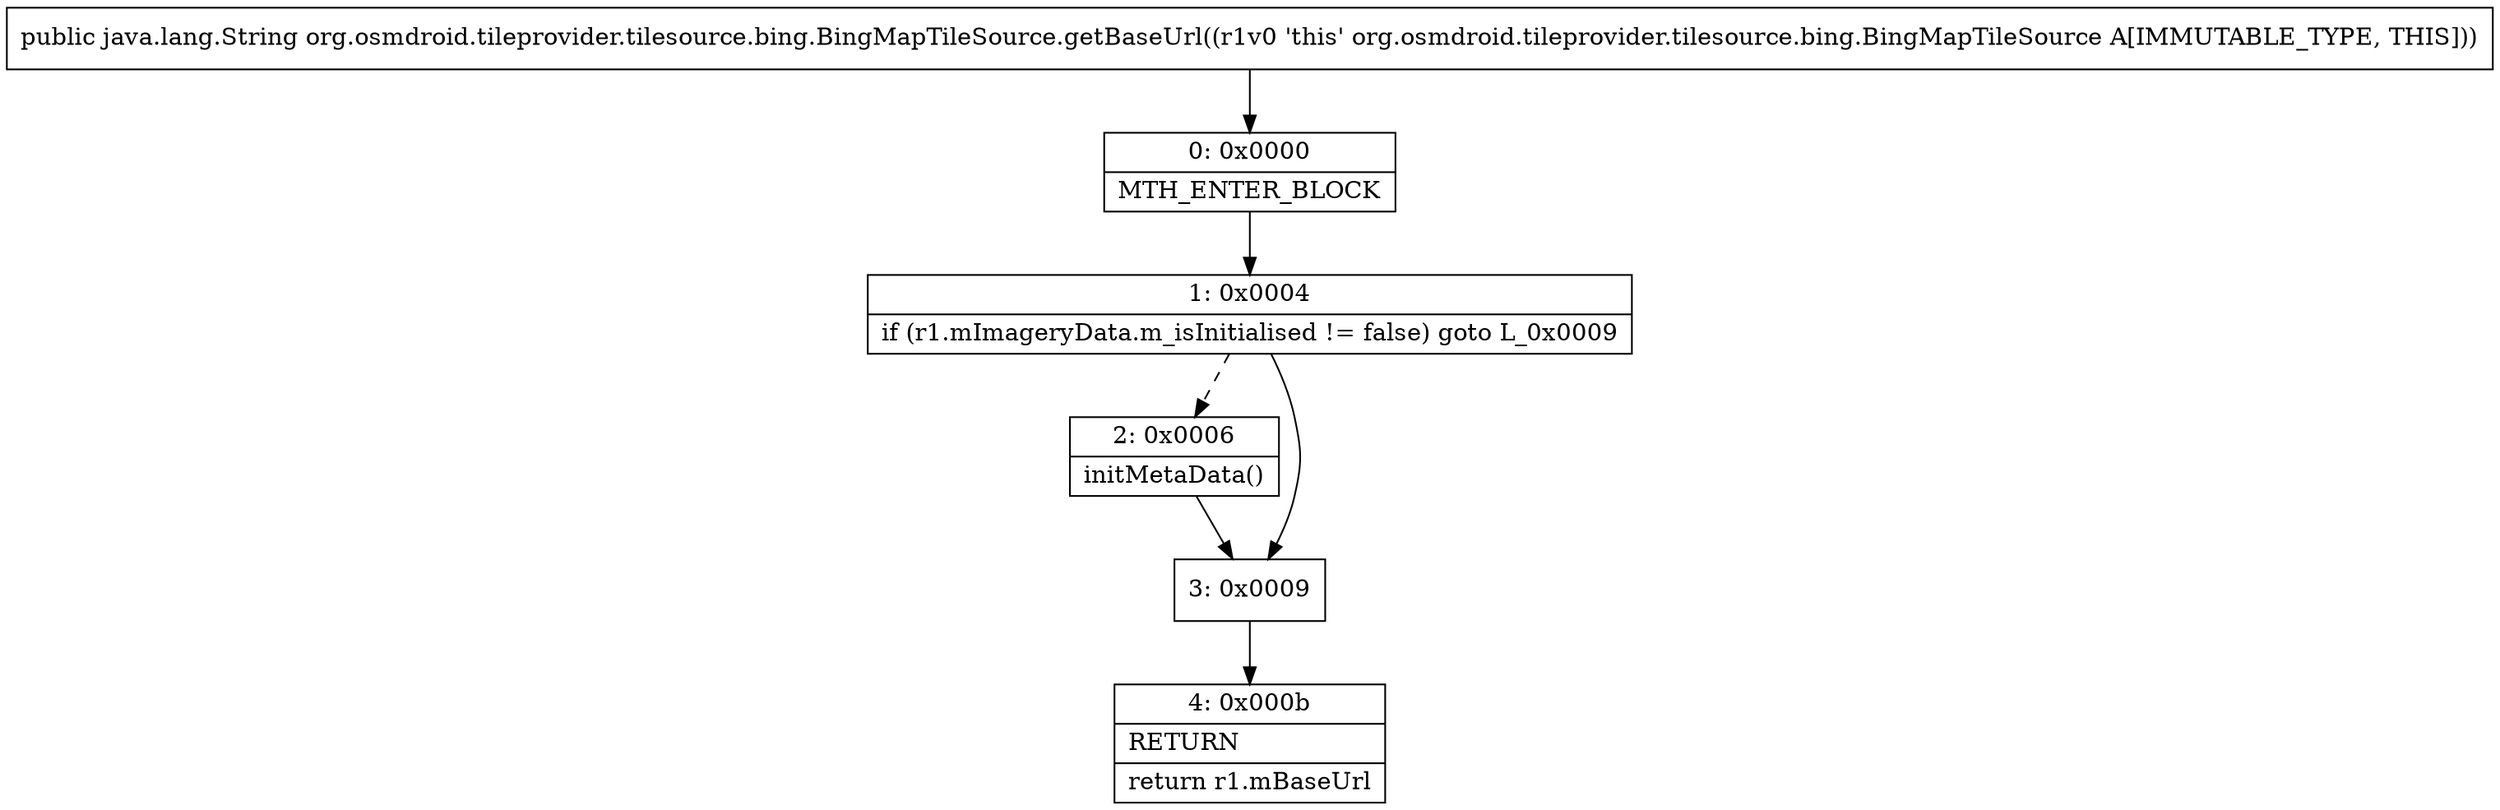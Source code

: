 digraph "CFG fororg.osmdroid.tileprovider.tilesource.bing.BingMapTileSource.getBaseUrl()Ljava\/lang\/String;" {
Node_0 [shape=record,label="{0\:\ 0x0000|MTH_ENTER_BLOCK\l}"];
Node_1 [shape=record,label="{1\:\ 0x0004|if (r1.mImageryData.m_isInitialised != false) goto L_0x0009\l}"];
Node_2 [shape=record,label="{2\:\ 0x0006|initMetaData()\l}"];
Node_3 [shape=record,label="{3\:\ 0x0009}"];
Node_4 [shape=record,label="{4\:\ 0x000b|RETURN\l|return r1.mBaseUrl\l}"];
MethodNode[shape=record,label="{public java.lang.String org.osmdroid.tileprovider.tilesource.bing.BingMapTileSource.getBaseUrl((r1v0 'this' org.osmdroid.tileprovider.tilesource.bing.BingMapTileSource A[IMMUTABLE_TYPE, THIS])) }"];
MethodNode -> Node_0;
Node_0 -> Node_1;
Node_1 -> Node_2[style=dashed];
Node_1 -> Node_3;
Node_2 -> Node_3;
Node_3 -> Node_4;
}

